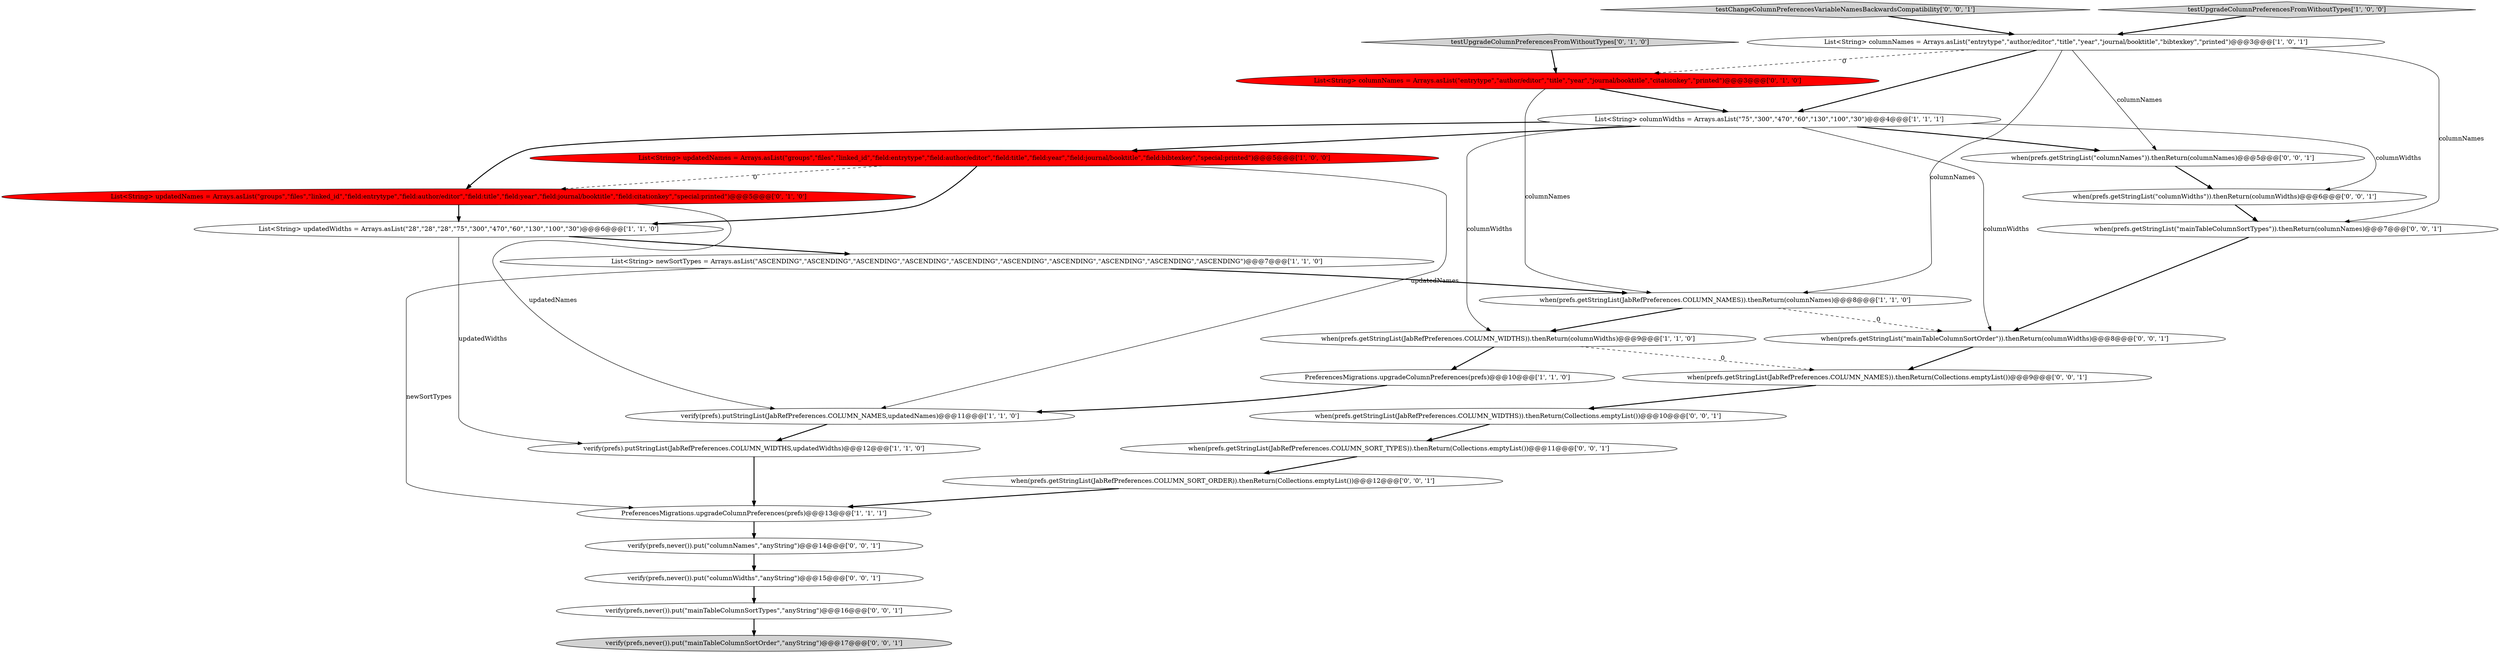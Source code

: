digraph {
3 [style = filled, label = "List<String> columnNames = Arrays.asList(\"entrytype\",\"author/editor\",\"title\",\"year\",\"journal/booktitle\",\"bibtexkey\",\"printed\")@@@3@@@['1', '0', '1']", fillcolor = white, shape = ellipse image = "AAA0AAABBB1BBB"];
6 [style = filled, label = "List<String> columnWidths = Arrays.asList(\"75\",\"300\",\"470\",\"60\",\"130\",\"100\",\"30\")@@@4@@@['1', '1', '1']", fillcolor = white, shape = ellipse image = "AAA0AAABBB1BBB"];
15 [style = filled, label = "when(prefs.getStringList(JabRefPreferences.COLUMN_NAMES)).thenReturn(Collections.emptyList())@@@9@@@['0', '0', '1']", fillcolor = white, shape = ellipse image = "AAA0AAABBB3BBB"];
8 [style = filled, label = "PreferencesMigrations.upgradeColumnPreferences(prefs)@@@13@@@['1', '1', '1']", fillcolor = white, shape = ellipse image = "AAA0AAABBB1BBB"];
13 [style = filled, label = "List<String> updatedNames = Arrays.asList(\"groups\",\"files\",\"linked_id\",\"field:entrytype\",\"field:author/editor\",\"field:title\",\"field:year\",\"field:journal/booktitle\",\"field:citationkey\",\"special:printed\")@@@5@@@['0', '1', '0']", fillcolor = red, shape = ellipse image = "AAA1AAABBB2BBB"];
7 [style = filled, label = "when(prefs.getStringList(JabRefPreferences.COLUMN_WIDTHS)).thenReturn(columnWidths)@@@9@@@['1', '1', '0']", fillcolor = white, shape = ellipse image = "AAA0AAABBB1BBB"];
25 [style = filled, label = "verify(prefs,never()).put(\"mainTableColumnSortTypes\",\"anyString\")@@@16@@@['0', '0', '1']", fillcolor = white, shape = ellipse image = "AAA0AAABBB3BBB"];
22 [style = filled, label = "verify(prefs,never()).put(\"columnWidths\",\"anyString\")@@@15@@@['0', '0', '1']", fillcolor = white, shape = ellipse image = "AAA0AAABBB3BBB"];
27 [style = filled, label = "when(prefs.getStringList(JabRefPreferences.COLUMN_SORT_TYPES)).thenReturn(Collections.emptyList())@@@11@@@['0', '0', '1']", fillcolor = white, shape = ellipse image = "AAA0AAABBB3BBB"];
10 [style = filled, label = "verify(prefs).putStringList(JabRefPreferences.COLUMN_WIDTHS,updatedWidths)@@@12@@@['1', '1', '0']", fillcolor = white, shape = ellipse image = "AAA0AAABBB1BBB"];
9 [style = filled, label = "List<String> updatedNames = Arrays.asList(\"groups\",\"files\",\"linked_id\",\"field:entrytype\",\"field:author/editor\",\"field:title\",\"field:year\",\"field:journal/booktitle\",\"field:bibtexkey\",\"special:printed\")@@@5@@@['1', '0', '0']", fillcolor = red, shape = ellipse image = "AAA1AAABBB1BBB"];
0 [style = filled, label = "List<String> updatedWidths = Arrays.asList(\"28\",\"28\",\"28\",\"75\",\"300\",\"470\",\"60\",\"130\",\"100\",\"30\")@@@6@@@['1', '1', '0']", fillcolor = white, shape = ellipse image = "AAA0AAABBB1BBB"];
14 [style = filled, label = "List<String> columnNames = Arrays.asList(\"entrytype\",\"author/editor\",\"title\",\"year\",\"journal/booktitle\",\"citationkey\",\"printed\")@@@3@@@['0', '1', '0']", fillcolor = red, shape = ellipse image = "AAA1AAABBB2BBB"];
19 [style = filled, label = "when(prefs.getStringList(\"mainTableColumnSortOrder\")).thenReturn(columnWidths)@@@8@@@['0', '0', '1']", fillcolor = white, shape = ellipse image = "AAA0AAABBB3BBB"];
5 [style = filled, label = "verify(prefs).putStringList(JabRefPreferences.COLUMN_NAMES,updatedNames)@@@11@@@['1', '1', '0']", fillcolor = white, shape = ellipse image = "AAA0AAABBB1BBB"];
4 [style = filled, label = "when(prefs.getStringList(JabRefPreferences.COLUMN_NAMES)).thenReturn(columnNames)@@@8@@@['1', '1', '0']", fillcolor = white, shape = ellipse image = "AAA0AAABBB1BBB"];
16 [style = filled, label = "verify(prefs,never()).put(\"mainTableColumnSortOrder\",\"anyString\")@@@17@@@['0', '0', '1']", fillcolor = lightgray, shape = ellipse image = "AAA0AAABBB3BBB"];
18 [style = filled, label = "when(prefs.getStringList(\"mainTableColumnSortTypes\")).thenReturn(columnNames)@@@7@@@['0', '0', '1']", fillcolor = white, shape = ellipse image = "AAA0AAABBB3BBB"];
23 [style = filled, label = "verify(prefs,never()).put(\"columnNames\",\"anyString\")@@@14@@@['0', '0', '1']", fillcolor = white, shape = ellipse image = "AAA0AAABBB3BBB"];
17 [style = filled, label = "testChangeColumnPreferencesVariableNamesBackwardsCompatibility['0', '0', '1']", fillcolor = lightgray, shape = diamond image = "AAA0AAABBB3BBB"];
21 [style = filled, label = "when(prefs.getStringList(\"columnNames\")).thenReturn(columnNames)@@@5@@@['0', '0', '1']", fillcolor = white, shape = ellipse image = "AAA0AAABBB3BBB"];
12 [style = filled, label = "testUpgradeColumnPreferencesFromWithoutTypes['0', '1', '0']", fillcolor = lightgray, shape = diamond image = "AAA0AAABBB2BBB"];
20 [style = filled, label = "when(prefs.getStringList(JabRefPreferences.COLUMN_WIDTHS)).thenReturn(Collections.emptyList())@@@10@@@['0', '0', '1']", fillcolor = white, shape = ellipse image = "AAA0AAABBB3BBB"];
2 [style = filled, label = "PreferencesMigrations.upgradeColumnPreferences(prefs)@@@10@@@['1', '1', '0']", fillcolor = white, shape = ellipse image = "AAA0AAABBB1BBB"];
24 [style = filled, label = "when(prefs.getStringList(JabRefPreferences.COLUMN_SORT_ORDER)).thenReturn(Collections.emptyList())@@@12@@@['0', '0', '1']", fillcolor = white, shape = ellipse image = "AAA0AAABBB3BBB"];
1 [style = filled, label = "List<String> newSortTypes = Arrays.asList(\"ASCENDING\",\"ASCENDING\",\"ASCENDING\",\"ASCENDING\",\"ASCENDING\",\"ASCENDING\",\"ASCENDING\",\"ASCENDING\",\"ASCENDING\",\"ASCENDING\")@@@7@@@['1', '1', '0']", fillcolor = white, shape = ellipse image = "AAA0AAABBB1BBB"];
26 [style = filled, label = "when(prefs.getStringList(\"columnWidths\")).thenReturn(columnWidths)@@@6@@@['0', '0', '1']", fillcolor = white, shape = ellipse image = "AAA0AAABBB3BBB"];
11 [style = filled, label = "testUpgradeColumnPreferencesFromWithoutTypes['1', '0', '0']", fillcolor = lightgray, shape = diamond image = "AAA0AAABBB1BBB"];
3->18 [style = solid, label="columnNames"];
5->10 [style = bold, label=""];
22->25 [style = bold, label=""];
1->4 [style = bold, label=""];
13->5 [style = solid, label="updatedNames"];
2->5 [style = bold, label=""];
9->0 [style = bold, label=""];
8->23 [style = bold, label=""];
6->21 [style = bold, label=""];
9->5 [style = solid, label="updatedNames"];
6->7 [style = solid, label="columnWidths"];
14->4 [style = solid, label="columnNames"];
18->19 [style = bold, label=""];
3->4 [style = solid, label="columnNames"];
3->6 [style = bold, label=""];
25->16 [style = bold, label=""];
4->7 [style = bold, label=""];
3->21 [style = solid, label="columnNames"];
6->26 [style = solid, label="columnWidths"];
20->27 [style = bold, label=""];
6->19 [style = solid, label="columnWidths"];
21->26 [style = bold, label=""];
23->22 [style = bold, label=""];
10->8 [style = bold, label=""];
11->3 [style = bold, label=""];
7->2 [style = bold, label=""];
0->1 [style = bold, label=""];
15->20 [style = bold, label=""];
6->13 [style = bold, label=""];
9->13 [style = dashed, label="0"];
12->14 [style = bold, label=""];
17->3 [style = bold, label=""];
7->15 [style = dashed, label="0"];
4->19 [style = dashed, label="0"];
27->24 [style = bold, label=""];
24->8 [style = bold, label=""];
6->9 [style = bold, label=""];
19->15 [style = bold, label=""];
3->14 [style = dashed, label="0"];
14->6 [style = bold, label=""];
1->8 [style = solid, label="newSortTypes"];
13->0 [style = bold, label=""];
26->18 [style = bold, label=""];
0->10 [style = solid, label="updatedWidths"];
}
